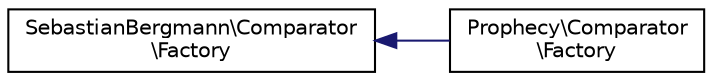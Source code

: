 digraph "Graphical Class Hierarchy"
{
  edge [fontname="Helvetica",fontsize="10",labelfontname="Helvetica",labelfontsize="10"];
  node [fontname="Helvetica",fontsize="10",shape=record];
  rankdir="LR";
  Node0 [label="SebastianBergmann\\Comparator\l\\Factory",height=0.2,width=0.4,color="black", fillcolor="white", style="filled",URL="$classSebastianBergmann_1_1Comparator_1_1Factory.html"];
  Node0 -> Node1 [dir="back",color="midnightblue",fontsize="10",style="solid",fontname="Helvetica"];
  Node1 [label="Prophecy\\Comparator\l\\Factory",height=0.2,width=0.4,color="black", fillcolor="white", style="filled",URL="$classProphecy_1_1Comparator_1_1Factory.html"];
}
